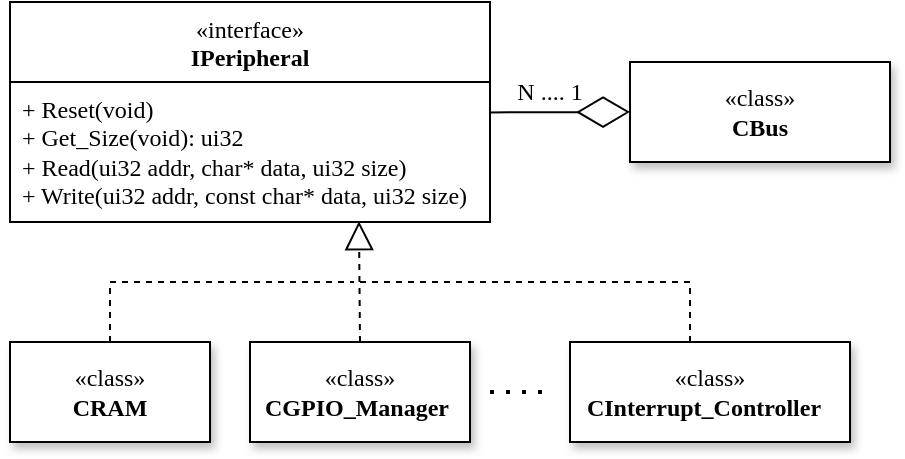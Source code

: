 <mxfile version="21.6.8" type="device">
  <diagram name="Page-1" id="sHlIRW1rkiKnrj4J0me7">
    <mxGraphModel dx="810" dy="473" grid="1" gridSize="10" guides="1" tooltips="1" connect="1" arrows="1" fold="1" page="1" pageScale="1" pageWidth="850" pageHeight="1100" math="0" shadow="0">
      <root>
        <mxCell id="0" />
        <mxCell id="1" parent="0" />
        <mxCell id="JhgqCdLeK90yq2pY33hd-2" value="«class»&lt;br&gt;&lt;b&gt;CBus&lt;/b&gt;" style="html=1;whiteSpace=wrap;fontFamily=Computer Modern;shadow=1;" parent="1" vertex="1">
          <mxGeometry x="530" y="160" width="130" height="50" as="geometry" />
        </mxCell>
        <mxCell id="JhgqCdLeK90yq2pY33hd-4" value="«class»&lt;br&gt;&lt;b&gt;CRAM&lt;/b&gt;" style="html=1;whiteSpace=wrap;fontFamily=Computer Modern;shadow=1;" parent="1" vertex="1">
          <mxGeometry x="220" y="300" width="100" height="50" as="geometry" />
        </mxCell>
        <mxCell id="JhgqCdLeK90yq2pY33hd-5" value="«class»&lt;br&gt;&lt;b&gt;CGPIO_Manager&amp;nbsp;&lt;/b&gt;" style="html=1;whiteSpace=wrap;fontFamily=Computer Modern;shadow=1;" parent="1" vertex="1">
          <mxGeometry x="340" y="300" width="110" height="50" as="geometry" />
        </mxCell>
        <mxCell id="JhgqCdLeK90yq2pY33hd-6" value="«class»&lt;br&gt;&lt;b&gt;CInterrupt_Controller&amp;nbsp;&amp;nbsp;&lt;/b&gt;" style="html=1;whiteSpace=wrap;fontFamily=Computer Modern;shadow=1;" parent="1" vertex="1">
          <mxGeometry x="500" y="300" width="140" height="50" as="geometry" />
        </mxCell>
        <mxCell id="JhgqCdLeK90yq2pY33hd-12" value="" style="endArrow=diamondThin;endFill=0;endSize=24;html=1;rounded=0;exitX=0.999;exitY=0.217;exitDx=0;exitDy=0;exitPerimeter=0;entryX=0;entryY=0.5;entryDx=0;entryDy=0;" parent="1" source="JhgqCdLeK90yq2pY33hd-20" target="JhgqCdLeK90yq2pY33hd-2" edge="1">
          <mxGeometry width="160" relative="1" as="geometry">
            <mxPoint x="460" y="205" as="sourcePoint" />
            <mxPoint x="510" y="180" as="targetPoint" />
          </mxGeometry>
        </mxCell>
        <mxCell id="JhgqCdLeK90yq2pY33hd-13" value="" style="endArrow=block;dashed=1;endFill=0;endSize=12;html=1;rounded=0;entryX=0.727;entryY=0.994;entryDx=0;entryDy=0;exitX=0.5;exitY=0;exitDx=0;exitDy=0;entryPerimeter=0;" parent="1" source="JhgqCdLeK90yq2pY33hd-5" edge="1" target="JhgqCdLeK90yq2pY33hd-20">
          <mxGeometry width="160" relative="1" as="geometry">
            <mxPoint x="150" y="250" as="sourcePoint" />
            <mxPoint x="395" y="230" as="targetPoint" />
          </mxGeometry>
        </mxCell>
        <mxCell id="JhgqCdLeK90yq2pY33hd-14" value="" style="endArrow=none;dashed=1;html=1;rounded=0;exitX=0.5;exitY=0;exitDx=0;exitDy=0;" parent="1" source="JhgqCdLeK90yq2pY33hd-4" edge="1">
          <mxGeometry width="50" height="50" relative="1" as="geometry">
            <mxPoint x="180" y="280" as="sourcePoint" />
            <mxPoint x="390" y="270" as="targetPoint" />
            <Array as="points">
              <mxPoint x="270" y="270" />
            </Array>
          </mxGeometry>
        </mxCell>
        <mxCell id="JhgqCdLeK90yq2pY33hd-15" value="" style="endArrow=none;dashed=1;html=1;rounded=0;" parent="1" edge="1">
          <mxGeometry width="50" height="50" relative="1" as="geometry">
            <mxPoint x="560" y="300" as="sourcePoint" />
            <mxPoint x="390" y="270" as="targetPoint" />
            <Array as="points">
              <mxPoint x="560" y="270" />
            </Array>
          </mxGeometry>
        </mxCell>
        <mxCell id="JhgqCdLeK90yq2pY33hd-16" value="" style="endArrow=none;dashed=1;html=1;dashPattern=1 3;strokeWidth=2;rounded=0;" parent="1" edge="1">
          <mxGeometry width="50" height="50" relative="1" as="geometry">
            <mxPoint x="460" y="325" as="sourcePoint" />
            <mxPoint x="490" y="325" as="targetPoint" />
          </mxGeometry>
        </mxCell>
        <mxCell id="JhgqCdLeK90yq2pY33hd-17" value="&lt;span style=&quot;font-weight: normal;&quot;&gt;«interface»&lt;/span&gt;&lt;br&gt;IPeripheral" style="swimlane;fontStyle=1;align=center;verticalAlign=top;childLayout=stackLayout;horizontal=1;startSize=40;horizontalStack=0;resizeParent=1;resizeParentMax=0;resizeLast=0;collapsible=1;marginBottom=0;whiteSpace=wrap;html=1;fontFamily=Computer Modern;" parent="1" vertex="1">
          <mxGeometry x="220" y="130" width="240" height="110" as="geometry" />
        </mxCell>
        <mxCell id="JhgqCdLeK90yq2pY33hd-20" value="+ Reset(void)&lt;br&gt;+ Get_Size(void): ui32&lt;br&gt;+ Read(ui32 addr, char* data, ui32 size)&lt;br&gt;+ Write(ui32 addr, const char* data, ui32 size)" style="text;strokeColor=none;fillColor=none;align=left;verticalAlign=top;spacingLeft=4;spacingRight=4;overflow=hidden;rotatable=0;points=[[0,0.5],[1,0.5]];portConstraint=eastwest;whiteSpace=wrap;html=1;fontFamily=Computer Modern;" parent="JhgqCdLeK90yq2pY33hd-17" vertex="1">
          <mxGeometry y="40" width="240" height="70" as="geometry" />
        </mxCell>
        <mxCell id="7lpr2ev6PIK5NOhCgp3b-2" value="N .... 1" style="text;html=1;strokeColor=none;fillColor=none;align=center;verticalAlign=middle;whiteSpace=wrap;rounded=0;fontFamily=Computer Modern;" parent="1" vertex="1">
          <mxGeometry x="460" y="160" width="60" height="30" as="geometry" />
        </mxCell>
      </root>
    </mxGraphModel>
  </diagram>
</mxfile>

